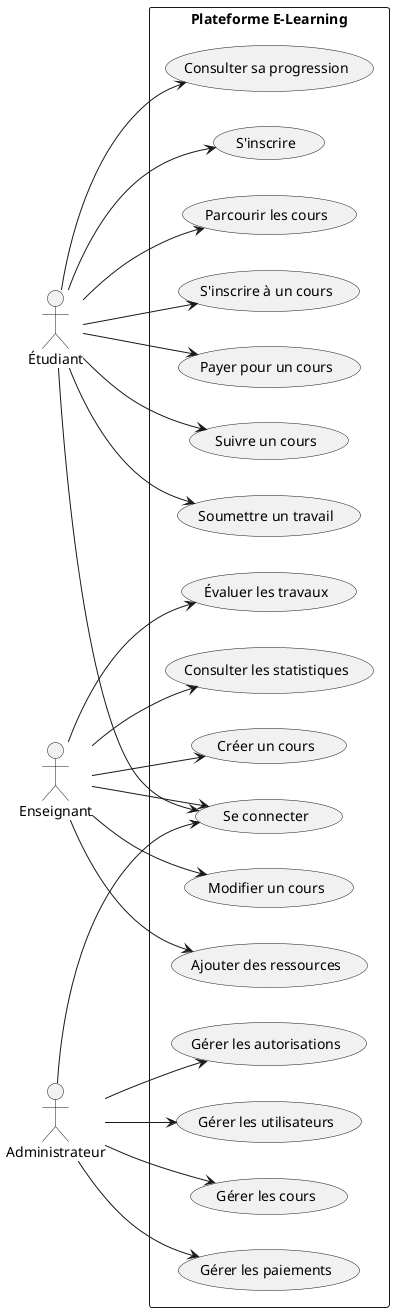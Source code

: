 @startuml
left to right direction
skinparam packageStyle rectangle

actor Student as "Étudiant"
actor Instructor as "Enseignant"
actor Admin as "Administrateur"

rectangle "Plateforme E-Learning" {
  usecase "S'inscrire" as UC1
  usecase "Se connecter" as UC2
  usecase "Parcourir les cours" as UC3
  usecase "S'inscrire à un cours" as UC4
  usecase "Payer pour un cours" as UC5
  usecase "Suivre un cours" as UC6
  usecase "Soumettre un travail" as UC7
  usecase "Consulter sa progression" as UC8
  
  usecase "Créer un cours" as UC9
  usecase "Modifier un cours" as UC10
  usecase "Ajouter des ressources" as UC11
  usecase "Évaluer les travaux" as UC12
  usecase "Consulter les statistiques" as UC13
  
  usecase "Gérer les utilisateurs" as UC14
  usecase "Gérer les cours" as UC15
  usecase "Gérer les paiements" as UC16
  usecase "Gérer les autorisations" as UC17
}

Student --> UC1
Student --> UC2
Student --> UC3
Student --> UC4
Student --> UC5
Student --> UC6
Student --> UC7
Student --> UC8

Instructor --> UC2
Instructor --> UC9
Instructor --> UC10
Instructor --> UC11
Instructor --> UC12
Instructor --> UC13

Admin --> UC2
Admin --> UC14
Admin --> UC15
Admin --> UC16
Admin --> UC17

@enduml 